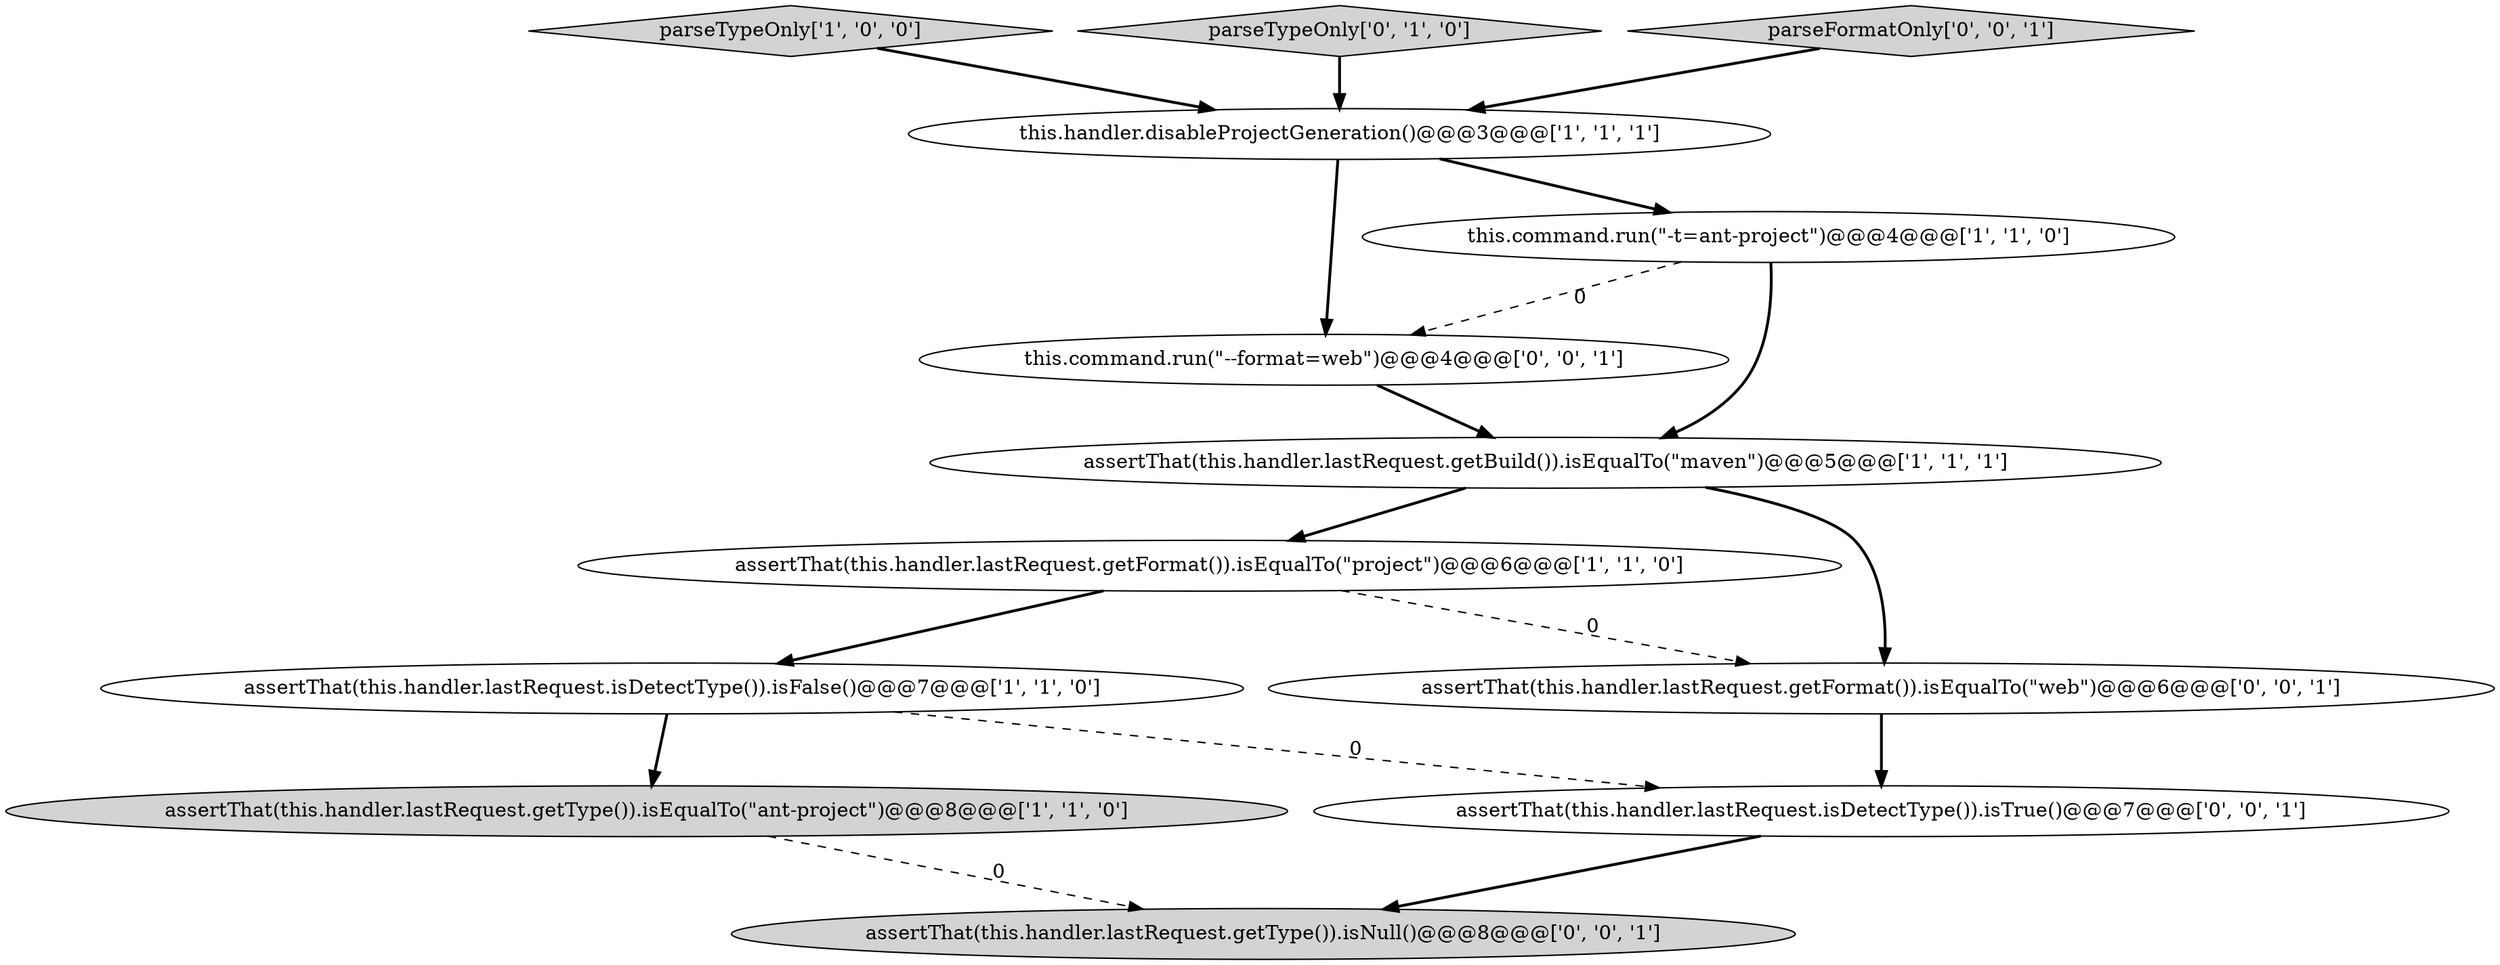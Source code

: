 digraph {
1 [style = filled, label = "assertThat(this.handler.lastRequest.getFormat()).isEqualTo(\"project\")@@@6@@@['1', '1', '0']", fillcolor = white, shape = ellipse image = "AAA0AAABBB1BBB"];
4 [style = filled, label = "parseTypeOnly['1', '0', '0']", fillcolor = lightgray, shape = diamond image = "AAA0AAABBB1BBB"];
0 [style = filled, label = "this.handler.disableProjectGeneration()@@@3@@@['1', '1', '1']", fillcolor = white, shape = ellipse image = "AAA0AAABBB1BBB"];
3 [style = filled, label = "assertThat(this.handler.lastRequest.getBuild()).isEqualTo(\"maven\")@@@5@@@['1', '1', '1']", fillcolor = white, shape = ellipse image = "AAA0AAABBB1BBB"];
9 [style = filled, label = "assertThat(this.handler.lastRequest.isDetectType()).isTrue()@@@7@@@['0', '0', '1']", fillcolor = white, shape = ellipse image = "AAA0AAABBB3BBB"];
7 [style = filled, label = "parseTypeOnly['0', '1', '0']", fillcolor = lightgray, shape = diamond image = "AAA0AAABBB2BBB"];
11 [style = filled, label = "assertThat(this.handler.lastRequest.getFormat()).isEqualTo(\"web\")@@@6@@@['0', '0', '1']", fillcolor = white, shape = ellipse image = "AAA0AAABBB3BBB"];
10 [style = filled, label = "assertThat(this.handler.lastRequest.getType()).isNull()@@@8@@@['0', '0', '1']", fillcolor = lightgray, shape = ellipse image = "AAA0AAABBB3BBB"];
12 [style = filled, label = "this.command.run(\"--format=web\")@@@4@@@['0', '0', '1']", fillcolor = white, shape = ellipse image = "AAA0AAABBB3BBB"];
2 [style = filled, label = "assertThat(this.handler.lastRequest.getType()).isEqualTo(\"ant-project\")@@@8@@@['1', '1', '0']", fillcolor = lightgray, shape = ellipse image = "AAA0AAABBB1BBB"];
8 [style = filled, label = "parseFormatOnly['0', '0', '1']", fillcolor = lightgray, shape = diamond image = "AAA0AAABBB3BBB"];
5 [style = filled, label = "this.command.run(\"-t=ant-project\")@@@4@@@['1', '1', '0']", fillcolor = white, shape = ellipse image = "AAA0AAABBB1BBB"];
6 [style = filled, label = "assertThat(this.handler.lastRequest.isDetectType()).isFalse()@@@7@@@['1', '1', '0']", fillcolor = white, shape = ellipse image = "AAA0AAABBB1BBB"];
3->11 [style = bold, label=""];
5->3 [style = bold, label=""];
8->0 [style = bold, label=""];
2->10 [style = dashed, label="0"];
7->0 [style = bold, label=""];
1->6 [style = bold, label=""];
12->3 [style = bold, label=""];
5->12 [style = dashed, label="0"];
9->10 [style = bold, label=""];
3->1 [style = bold, label=""];
11->9 [style = bold, label=""];
1->11 [style = dashed, label="0"];
0->12 [style = bold, label=""];
4->0 [style = bold, label=""];
0->5 [style = bold, label=""];
6->9 [style = dashed, label="0"];
6->2 [style = bold, label=""];
}
